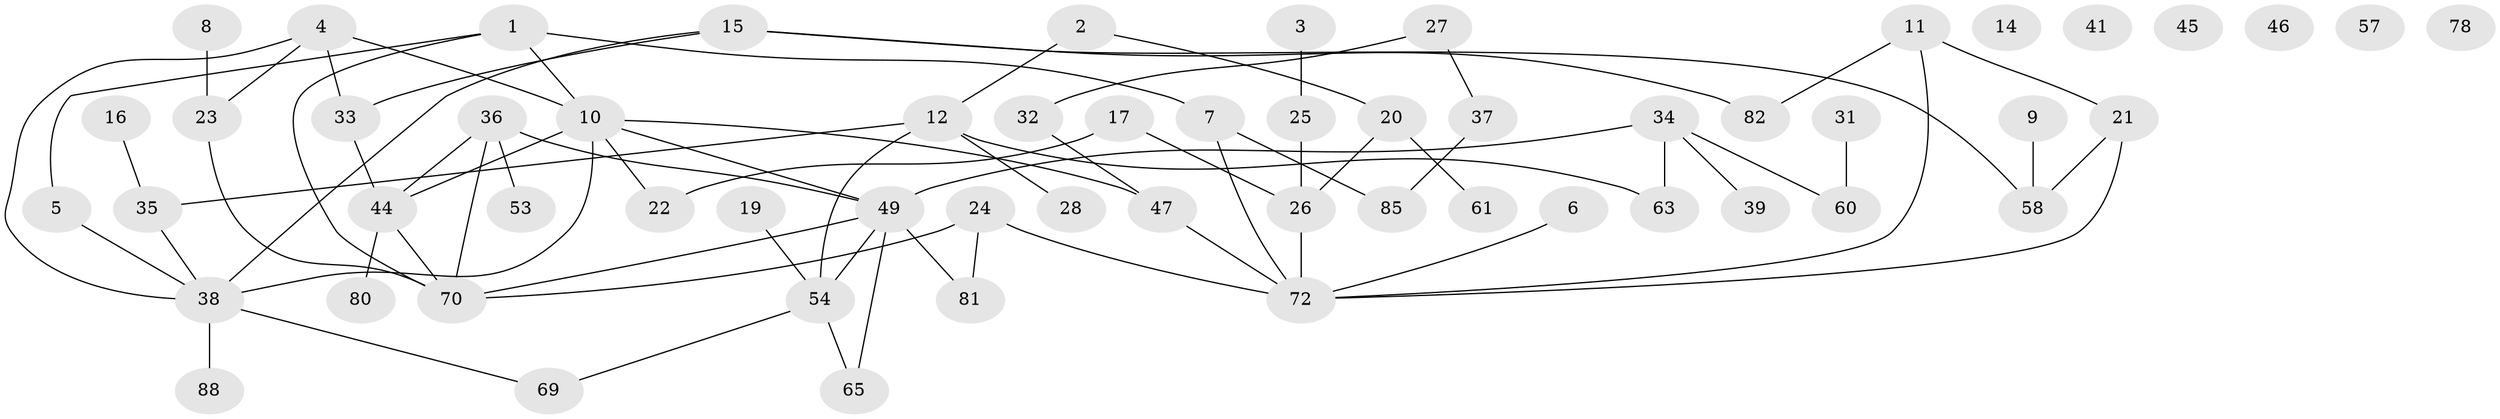 // Generated by graph-tools (version 1.1) at 2025/23/03/03/25 07:23:25]
// undirected, 58 vertices, 73 edges
graph export_dot {
graph [start="1"]
  node [color=gray90,style=filled];
  1 [super="+40"];
  2 [super="+71"];
  3;
  4 [super="+56"];
  5;
  6;
  7 [super="+55"];
  8;
  9;
  10 [super="+13"];
  11;
  12 [super="+18"];
  14;
  15 [super="+62"];
  16;
  17 [super="+29"];
  19;
  20 [super="+30"];
  21 [super="+59"];
  22;
  23 [super="+52"];
  24 [super="+74"];
  25 [super="+43"];
  26 [super="+83"];
  27 [super="+48"];
  28;
  31;
  32 [super="+79"];
  33 [super="+64"];
  34 [super="+86"];
  35 [super="+42"];
  36 [super="+77"];
  37 [super="+73"];
  38 [super="+66"];
  39;
  41 [super="+76"];
  44 [super="+75"];
  45 [super="+51"];
  46;
  47 [super="+50"];
  49 [super="+68"];
  53;
  54 [super="+67"];
  57;
  58;
  60;
  61;
  63;
  65;
  69;
  70 [super="+84"];
  72 [super="+87"];
  78;
  80;
  81;
  82;
  85;
  88;
  1 -- 5;
  1 -- 70;
  1 -- 10;
  1 -- 7;
  2 -- 20;
  2 -- 12;
  3 -- 25;
  4 -- 10;
  4 -- 23;
  4 -- 33;
  4 -- 38;
  5 -- 38;
  6 -- 72;
  7 -- 72;
  7 -- 85;
  8 -- 23;
  9 -- 58;
  10 -- 44;
  10 -- 49;
  10 -- 38;
  10 -- 22;
  10 -- 47;
  11 -- 72;
  11 -- 82;
  11 -- 21;
  12 -- 28;
  12 -- 63;
  12 -- 35;
  12 -- 54;
  15 -- 38;
  15 -- 82;
  15 -- 33;
  15 -- 58;
  16 -- 35;
  17 -- 26;
  17 -- 22;
  19 -- 54;
  20 -- 61;
  20 -- 26 [weight=2];
  21 -- 58;
  21 -- 72;
  23 -- 70;
  24 -- 81;
  24 -- 72;
  24 -- 70;
  25 -- 26;
  26 -- 72;
  27 -- 37;
  27 -- 32;
  31 -- 60;
  32 -- 47;
  33 -- 44;
  34 -- 39;
  34 -- 63;
  34 -- 49;
  34 -- 60;
  35 -- 38;
  36 -- 49;
  36 -- 70;
  36 -- 53;
  36 -- 44;
  37 -- 85;
  38 -- 69;
  38 -- 88;
  44 -- 80;
  44 -- 70;
  47 -- 72;
  49 -- 65;
  49 -- 81;
  49 -- 54;
  49 -- 70;
  54 -- 65;
  54 -- 69;
}
